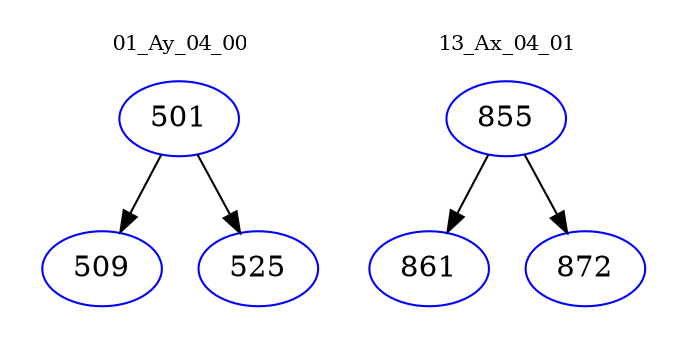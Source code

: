 digraph{
subgraph cluster_0 {
color = white
label = "01_Ay_04_00";
fontsize=10;
T0_501 [label="501", color="blue"]
T0_501 -> T0_509 [color="black"]
T0_509 [label="509", color="blue"]
T0_501 -> T0_525 [color="black"]
T0_525 [label="525", color="blue"]
}
subgraph cluster_1 {
color = white
label = "13_Ax_04_01";
fontsize=10;
T1_855 [label="855", color="blue"]
T1_855 -> T1_861 [color="black"]
T1_861 [label="861", color="blue"]
T1_855 -> T1_872 [color="black"]
T1_872 [label="872", color="blue"]
}
}
